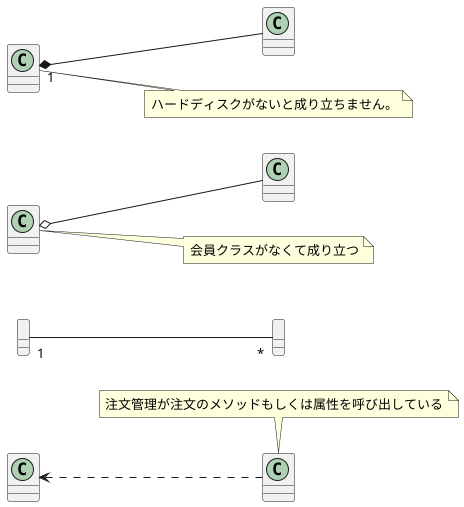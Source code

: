 @startuml 関連
left to right direction
skinparam ClassAttributeFontSize 0
class 会社{}
class 社員{}
会社"1"--"*" 社員
会員リスト o-- 会員

note right of 会員リスト
会員クラスがなくて成り立つ
end note

パソコン"1" *-- ハードディスク
note right of パソコン
ハードディスクがないと成り立ちません。
end note

注文<.. 注文管理
note top of 注文管理
注文管理が注文のメソッドもしくは属性を呼び出している
end note

hide 会社 circle
hide 社員 circle
@enduml 
